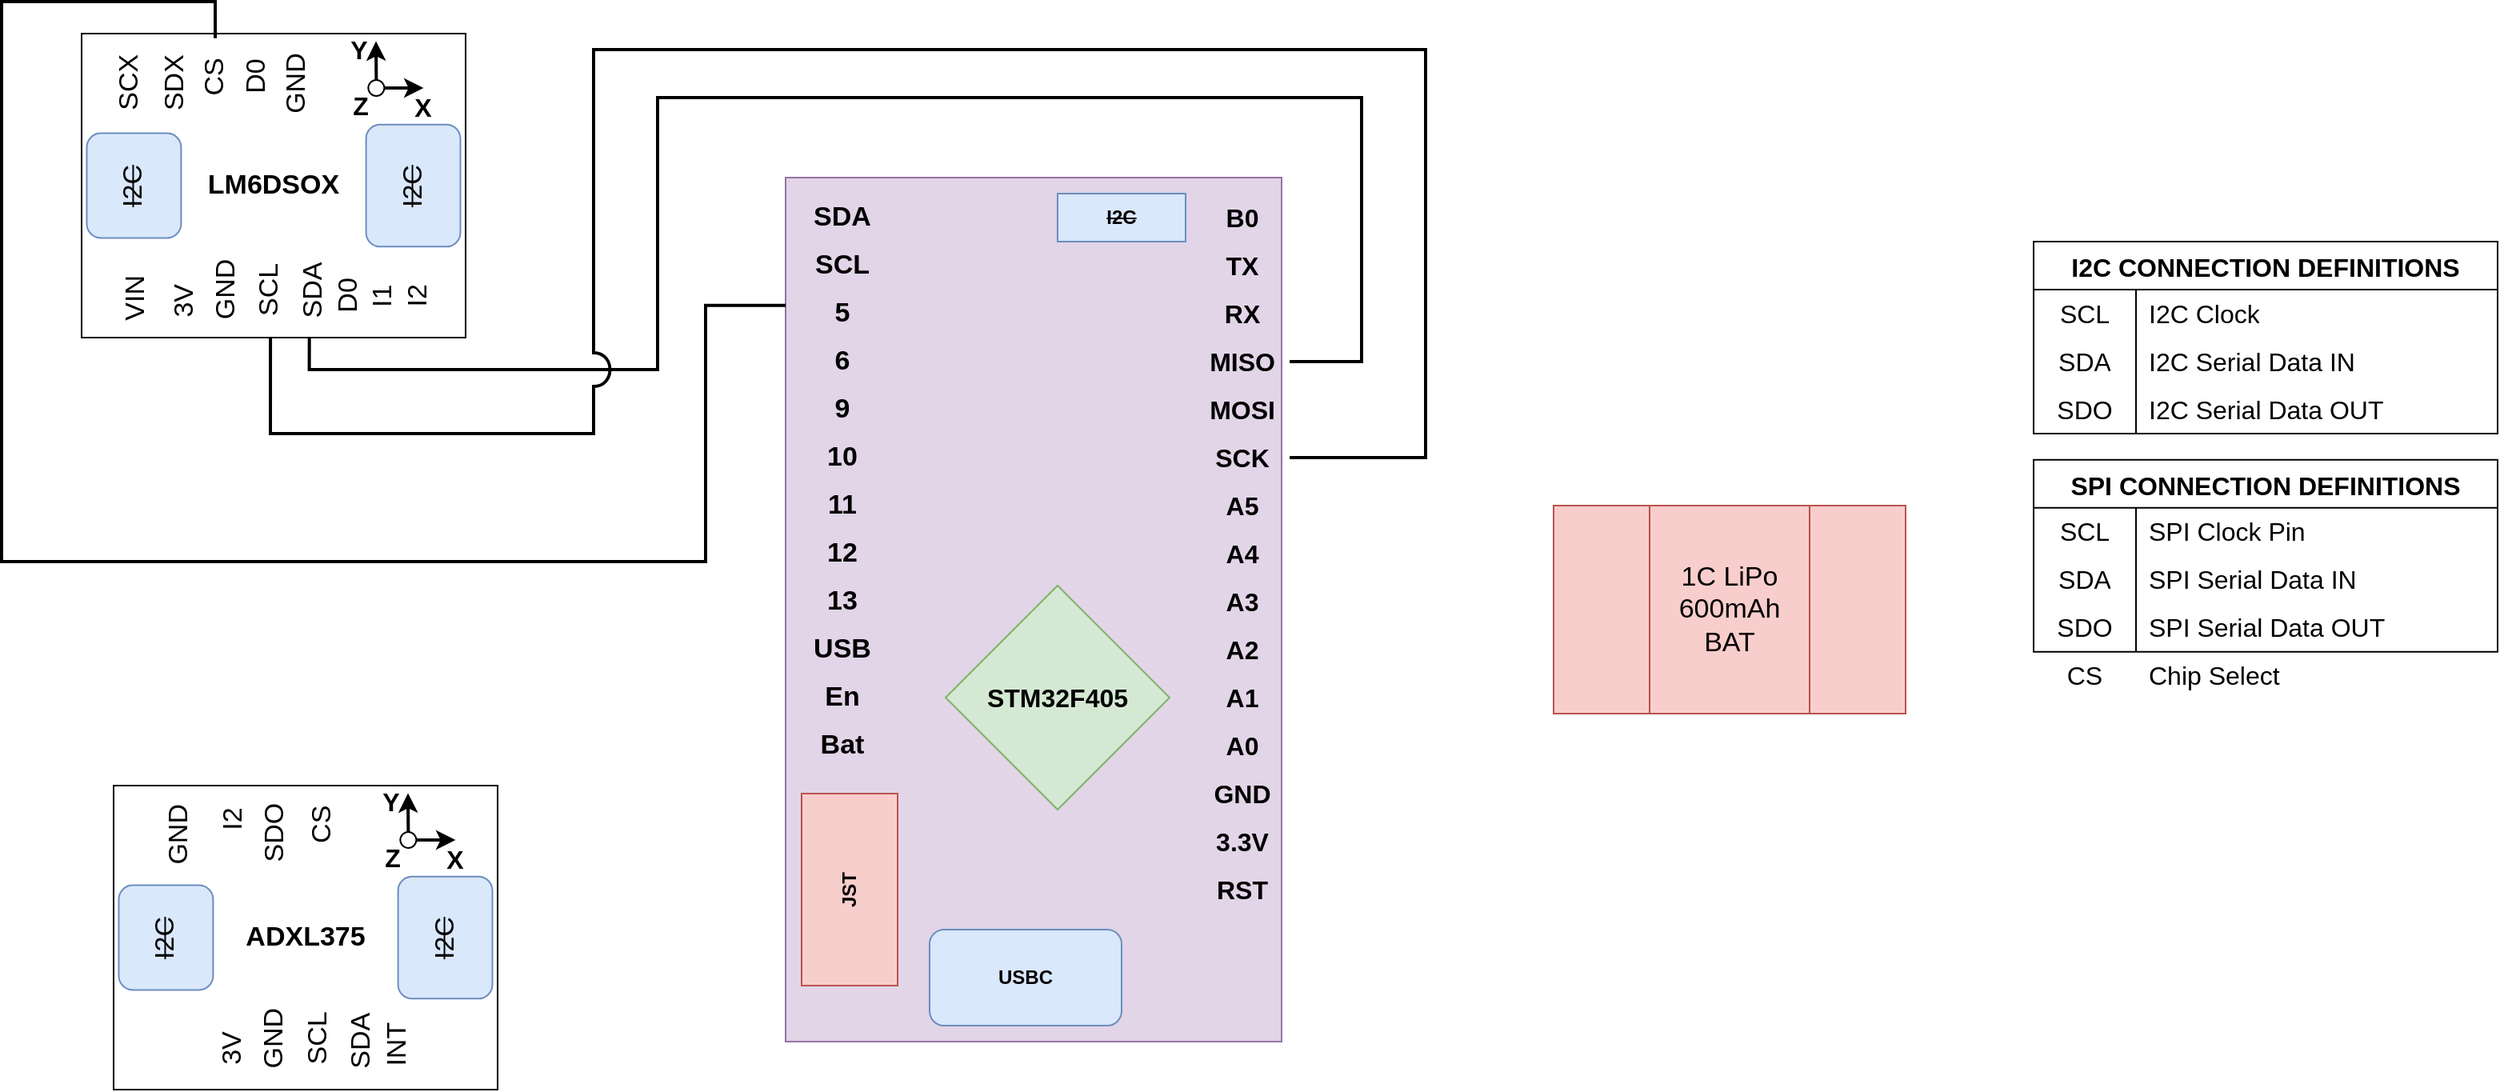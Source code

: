 <mxfile version="20.5.1" type="github">
  <diagram id="O2MLRlDGVUjoWKtVMS4U" name="Page-1">
    <mxGraphModel dx="1516" dy="738" grid="1" gridSize="10" guides="1" tooltips="1" connect="1" arrows="1" fold="1" page="1" pageScale="1" pageWidth="850" pageHeight="1100" math="0" shadow="0">
      <root>
        <mxCell id="0" />
        <mxCell id="1" parent="0" />
        <mxCell id="0R-H_kfF0VCHGT1HLo31-104" value="1C LiPo 600mAh&lt;br&gt;BAT" style="shape=process;whiteSpace=wrap;html=1;backgroundOutline=1;strokeColor=#b85450;fontSize=17;fillColor=#f8cecc;size=0.273;" parent="1" vertex="1">
          <mxGeometry x="950" y="365" width="220" height="130" as="geometry" />
        </mxCell>
        <mxCell id="0R-H_kfF0VCHGT1HLo31-144" value="" style="group;" parent="1" vertex="1" connectable="0">
          <mxGeometry x="50" y="540" width="240" height="190" as="geometry" />
        </mxCell>
        <mxCell id="0R-H_kfF0VCHGT1HLo31-145" value="&lt;b&gt;&lt;font style=&quot;font-size: 17px;&quot;&gt;ADXL375&lt;/font&gt;&lt;/b&gt;" style="rounded=0;whiteSpace=wrap;html=1;" parent="0R-H_kfF0VCHGT1HLo31-144" vertex="1">
          <mxGeometry width="240" height="190" as="geometry" />
        </mxCell>
        <mxCell id="0R-H_kfF0VCHGT1HLo31-146" value="&lt;strike&gt;I2C&lt;/strike&gt;" style="rounded=1;whiteSpace=wrap;html=1;strokeColor=#6c8ebf;fontSize=17;rotation=-90;fillColor=#dae8fc;" parent="0R-H_kfF0VCHGT1HLo31-144" vertex="1">
          <mxGeometry y="65.517" width="65.455" height="58.966" as="geometry" />
        </mxCell>
        <mxCell id="0R-H_kfF0VCHGT1HLo31-147" value="&lt;strike&gt;I2C&lt;/strike&gt;" style="rounded=1;whiteSpace=wrap;html=1;strokeColor=#6c8ebf;fontSize=17;rotation=-90;fillColor=#dae8fc;" parent="0R-H_kfF0VCHGT1HLo31-144" vertex="1">
          <mxGeometry x="169.091" y="65.517" width="76.364" height="58.966" as="geometry" />
        </mxCell>
        <mxCell id="0R-H_kfF0VCHGT1HLo31-149" value="3V" style="text;html=1;align=center;verticalAlign=middle;resizable=0;points=[];autosize=1;strokeColor=none;fillColor=none;fontSize=17;rotation=-90;" parent="0R-H_kfF0VCHGT1HLo31-144" vertex="1">
          <mxGeometry x="54.545" y="150.0" width="40" height="30" as="geometry" />
        </mxCell>
        <mxCell id="0R-H_kfF0VCHGT1HLo31-151" value="SCL" style="text;html=1;align=center;verticalAlign=middle;resizable=0;points=[];autosize=1;strokeColor=none;fillColor=none;fontSize=17;rotation=-90;" parent="0R-H_kfF0VCHGT1HLo31-144" vertex="1">
          <mxGeometry x="98.182" y="142.998" width="60" height="30" as="geometry" />
        </mxCell>
        <mxCell id="0R-H_kfF0VCHGT1HLo31-152" value="SDA" style="text;html=1;align=center;verticalAlign=middle;resizable=0;points=[];autosize=1;strokeColor=none;fillColor=none;fontSize=17;rotation=-90;" parent="0R-H_kfF0VCHGT1HLo31-144" vertex="1">
          <mxGeometry x="125.455" y="144.448" width="60" height="30" as="geometry" />
        </mxCell>
        <mxCell id="0R-H_kfF0VCHGT1HLo31-153" value="INT" style="text;html=1;align=center;verticalAlign=middle;resizable=0;points=[];autosize=1;strokeColor=none;fillColor=none;fontSize=17;rotation=-90;" parent="0R-H_kfF0VCHGT1HLo31-144" vertex="1">
          <mxGeometry x="152.727" y="147.379" width="50" height="30" as="geometry" />
        </mxCell>
        <mxCell id="0R-H_kfF0VCHGT1HLo31-155" value="I2" style="text;html=1;align=center;verticalAlign=middle;resizable=0;points=[];autosize=1;strokeColor=none;fillColor=none;fontSize=17;rotation=-90;" parent="0R-H_kfF0VCHGT1HLo31-144" vertex="1">
          <mxGeometry x="54.545" y="6.759" width="40" height="30" as="geometry" />
        </mxCell>
        <mxCell id="0R-H_kfF0VCHGT1HLo31-156" value="SDO" style="text;html=1;align=center;verticalAlign=middle;resizable=0;points=[];autosize=1;strokeColor=none;fillColor=none;fontSize=17;rotation=-90;" parent="0R-H_kfF0VCHGT1HLo31-144" vertex="1">
          <mxGeometry x="70.909" y="14.862" width="60" height="30" as="geometry" />
        </mxCell>
        <mxCell id="0R-H_kfF0VCHGT1HLo31-157" value="CS" style="text;html=1;align=center;verticalAlign=middle;resizable=0;points=[];autosize=1;strokeColor=none;fillColor=none;fontSize=17;rotation=-90;" parent="0R-H_kfF0VCHGT1HLo31-144" vertex="1">
          <mxGeometry x="105.636" y="10" width="50" height="30" as="geometry" />
        </mxCell>
        <mxCell id="0R-H_kfF0VCHGT1HLo31-159" value="" style="endArrow=classic;startArrow=none;html=1;rounded=0;strokeWidth=2;fontSize=17;endFill=1;startFill=0;exitX=0.5;exitY=0;exitDx=0;exitDy=0;" parent="0R-H_kfF0VCHGT1HLo31-144" edge="1">
          <mxGeometry width="50" height="50" relative="1" as="geometry">
            <mxPoint x="184.18" y="29.0" as="sourcePoint" />
            <mxPoint x="184" y="4.76" as="targetPoint" />
          </mxGeometry>
        </mxCell>
        <mxCell id="0R-H_kfF0VCHGT1HLo31-160" value="" style="endArrow=classic;startArrow=none;html=1;rounded=0;strokeWidth=2;fontSize=17;endFill=1;startFill=0;exitX=1;exitY=0.5;exitDx=0;exitDy=0;" parent="0R-H_kfF0VCHGT1HLo31-144" source="0R-H_kfF0VCHGT1HLo31-161" edge="1">
          <mxGeometry width="50" height="50" relative="1" as="geometry">
            <mxPoint x="190" y="33.76" as="sourcePoint" />
            <mxPoint x="213.73" y="34" as="targetPoint" />
          </mxGeometry>
        </mxCell>
        <mxCell id="0R-H_kfF0VCHGT1HLo31-161" value="" style="ellipse;whiteSpace=wrap;html=1;aspect=fixed;strokeColor=default;fontSize=17;" parent="0R-H_kfF0VCHGT1HLo31-144" vertex="1">
          <mxGeometry x="179.18" y="29" width="10" height="10" as="geometry" />
        </mxCell>
        <mxCell id="0R-H_kfF0VCHGT1HLo31-163" value="Z" style="text;html=1;align=center;verticalAlign=middle;resizable=0;points=[];autosize=1;strokeColor=none;fillColor=none;fontSize=16;fontStyle=1" parent="0R-H_kfF0VCHGT1HLo31-144" vertex="1">
          <mxGeometry x="159.18" y="30.0" width="30" height="30" as="geometry" />
        </mxCell>
        <mxCell id="0R-H_kfF0VCHGT1HLo31-164" value="&lt;b style=&quot;font-size: 16px;&quot;&gt;Y&lt;/b&gt;" style="text;html=1;align=center;verticalAlign=middle;resizable=0;points=[];autosize=1;strokeColor=none;fillColor=none;fontSize=16;" parent="0R-H_kfF0VCHGT1HLo31-144" vertex="1">
          <mxGeometry x="158.18" y="-5" width="30" height="30" as="geometry" />
        </mxCell>
        <mxCell id="0R-H_kfF0VCHGT1HLo31-165" value="&lt;b style=&quot;font-size: 16px;&quot;&gt;X&lt;/b&gt;" style="text;html=1;align=center;verticalAlign=middle;resizable=0;points=[];autosize=1;strokeColor=none;fillColor=none;fontSize=16;" parent="0R-H_kfF0VCHGT1HLo31-144" vertex="1">
          <mxGeometry x="198.18" y="31" width="30" height="30" as="geometry" />
        </mxCell>
        <mxCell id="0R-H_kfF0VCHGT1HLo31-262" value="GND" style="text;html=1;align=center;verticalAlign=middle;resizable=0;points=[];autosize=1;strokeColor=none;fillColor=none;fontSize=17;rotation=-90;" parent="0R-H_kfF0VCHGT1HLo31-144" vertex="1">
          <mxGeometry x="10.914" y="16.002" width="60" height="30" as="geometry" />
        </mxCell>
        <mxCell id="0R-H_kfF0VCHGT1HLo31-264" value="GND" style="text;html=1;align=center;verticalAlign=middle;resizable=0;points=[];autosize=1;strokeColor=none;fillColor=none;fontSize=17;rotation=-90;" parent="0R-H_kfF0VCHGT1HLo31-144" vertex="1">
          <mxGeometry x="70.909" y="143.448" width="60" height="30" as="geometry" />
        </mxCell>
        <mxCell id="0R-H_kfF0VCHGT1HLo31-192" value="I2C CONNECTION DEFINITIONS" style="shape=table;startSize=30;container=1;collapsible=0;childLayout=tableLayout;fixedRows=1;rowLines=0;fontStyle=1;strokeColor=default;fontSize=16;" parent="1" vertex="1">
          <mxGeometry x="1250" y="200" width="290" height="120" as="geometry" />
        </mxCell>
        <mxCell id="0R-H_kfF0VCHGT1HLo31-193" value="" style="shape=tableRow;horizontal=0;startSize=0;swimlaneHead=0;swimlaneBody=0;top=0;left=0;bottom=0;right=0;collapsible=0;dropTarget=0;fillColor=none;points=[[0,0.5],[1,0.5]];portConstraint=eastwest;strokeColor=default;fontSize=16;" parent="0R-H_kfF0VCHGT1HLo31-192" vertex="1">
          <mxGeometry y="30" width="290" height="30" as="geometry" />
        </mxCell>
        <mxCell id="0R-H_kfF0VCHGT1HLo31-194" value="SCL" style="shape=partialRectangle;html=1;whiteSpace=wrap;connectable=0;fillColor=none;top=0;left=0;bottom=0;right=0;overflow=hidden;pointerEvents=1;strokeColor=default;fontSize=16;" parent="0R-H_kfF0VCHGT1HLo31-193" vertex="1">
          <mxGeometry width="64" height="30" as="geometry">
            <mxRectangle width="64" height="30" as="alternateBounds" />
          </mxGeometry>
        </mxCell>
        <mxCell id="0R-H_kfF0VCHGT1HLo31-195" value="I2C Clock" style="shape=partialRectangle;html=1;whiteSpace=wrap;connectable=0;fillColor=none;top=0;left=0;bottom=0;right=0;align=left;spacingLeft=6;overflow=hidden;strokeColor=default;fontSize=16;" parent="0R-H_kfF0VCHGT1HLo31-193" vertex="1">
          <mxGeometry x="64" width="226" height="30" as="geometry">
            <mxRectangle width="226" height="30" as="alternateBounds" />
          </mxGeometry>
        </mxCell>
        <mxCell id="0R-H_kfF0VCHGT1HLo31-196" value="" style="shape=tableRow;horizontal=0;startSize=0;swimlaneHead=0;swimlaneBody=0;top=0;left=0;bottom=0;right=0;collapsible=0;dropTarget=0;fillColor=none;points=[[0,0.5],[1,0.5]];portConstraint=eastwest;strokeColor=default;fontSize=16;" parent="0R-H_kfF0VCHGT1HLo31-192" vertex="1">
          <mxGeometry y="60" width="290" height="30" as="geometry" />
        </mxCell>
        <mxCell id="0R-H_kfF0VCHGT1HLo31-197" value="SDA" style="shape=partialRectangle;html=1;whiteSpace=wrap;connectable=0;fillColor=none;top=0;left=0;bottom=0;right=0;overflow=hidden;strokeColor=default;fontSize=16;" parent="0R-H_kfF0VCHGT1HLo31-196" vertex="1">
          <mxGeometry width="64" height="30" as="geometry">
            <mxRectangle width="64" height="30" as="alternateBounds" />
          </mxGeometry>
        </mxCell>
        <mxCell id="0R-H_kfF0VCHGT1HLo31-198" value="I2C Serial Data IN" style="shape=partialRectangle;html=1;whiteSpace=wrap;connectable=0;fillColor=none;top=0;left=0;bottom=0;right=0;align=left;spacingLeft=6;overflow=hidden;strokeColor=default;fontSize=16;" parent="0R-H_kfF0VCHGT1HLo31-196" vertex="1">
          <mxGeometry x="64" width="226" height="30" as="geometry">
            <mxRectangle width="226" height="30" as="alternateBounds" />
          </mxGeometry>
        </mxCell>
        <mxCell id="0R-H_kfF0VCHGT1HLo31-199" value="" style="shape=tableRow;horizontal=0;startSize=0;swimlaneHead=0;swimlaneBody=0;top=0;left=0;bottom=0;right=0;collapsible=0;dropTarget=0;fillColor=none;points=[[0,0.5],[1,0.5]];portConstraint=eastwest;strokeColor=default;fontSize=16;" parent="0R-H_kfF0VCHGT1HLo31-192" vertex="1">
          <mxGeometry y="90" width="290" height="30" as="geometry" />
        </mxCell>
        <mxCell id="0R-H_kfF0VCHGT1HLo31-200" value="SDO" style="shape=partialRectangle;html=1;whiteSpace=wrap;connectable=0;fillColor=none;top=0;left=0;bottom=0;right=0;overflow=hidden;strokeColor=default;fontSize=16;" parent="0R-H_kfF0VCHGT1HLo31-199" vertex="1">
          <mxGeometry width="64" height="30" as="geometry">
            <mxRectangle width="64" height="30" as="alternateBounds" />
          </mxGeometry>
        </mxCell>
        <mxCell id="0R-H_kfF0VCHGT1HLo31-201" value="I2C Serial Data OUT" style="shape=partialRectangle;html=1;whiteSpace=wrap;connectable=0;fillColor=none;top=0;left=0;bottom=0;right=0;align=left;spacingLeft=6;overflow=hidden;strokeColor=default;fontSize=16;" parent="0R-H_kfF0VCHGT1HLo31-199" vertex="1">
          <mxGeometry x="64" width="226" height="30" as="geometry">
            <mxRectangle width="226" height="30" as="alternateBounds" />
          </mxGeometry>
        </mxCell>
        <mxCell id="0R-H_kfF0VCHGT1HLo31-210" value="SPI CONNECTION DEFINITIONS" style="shape=table;startSize=30;container=1;collapsible=0;childLayout=tableLayout;fixedRows=1;rowLines=0;fontStyle=1;strokeColor=default;fontSize=16;" parent="1" vertex="1">
          <mxGeometry x="1250" y="336.38" width="290" height="120" as="geometry" />
        </mxCell>
        <mxCell id="0R-H_kfF0VCHGT1HLo31-211" value="" style="shape=tableRow;horizontal=0;startSize=0;swimlaneHead=0;swimlaneBody=0;top=0;left=0;bottom=0;right=0;collapsible=0;dropTarget=0;fillColor=none;points=[[0,0.5],[1,0.5]];portConstraint=eastwest;strokeColor=default;fontSize=16;" parent="0R-H_kfF0VCHGT1HLo31-210" vertex="1">
          <mxGeometry y="30" width="290" height="30" as="geometry" />
        </mxCell>
        <mxCell id="0R-H_kfF0VCHGT1HLo31-212" value="SCL" style="shape=partialRectangle;html=1;whiteSpace=wrap;connectable=0;fillColor=none;top=0;left=0;bottom=0;right=0;overflow=hidden;pointerEvents=1;strokeColor=default;fontSize=16;" parent="0R-H_kfF0VCHGT1HLo31-211" vertex="1">
          <mxGeometry width="64" height="30" as="geometry">
            <mxRectangle width="64" height="30" as="alternateBounds" />
          </mxGeometry>
        </mxCell>
        <mxCell id="0R-H_kfF0VCHGT1HLo31-213" value="SPI Clock Pin&amp;nbsp;" style="shape=partialRectangle;html=1;whiteSpace=wrap;connectable=0;fillColor=none;top=0;left=0;bottom=0;right=0;align=left;spacingLeft=6;overflow=hidden;strokeColor=default;fontSize=16;" parent="0R-H_kfF0VCHGT1HLo31-211" vertex="1">
          <mxGeometry x="64" width="226" height="30" as="geometry">
            <mxRectangle width="226" height="30" as="alternateBounds" />
          </mxGeometry>
        </mxCell>
        <mxCell id="0R-H_kfF0VCHGT1HLo31-214" value="" style="shape=tableRow;horizontal=0;startSize=0;swimlaneHead=0;swimlaneBody=0;top=0;left=0;bottom=0;right=0;collapsible=0;dropTarget=0;fillColor=none;points=[[0,0.5],[1,0.5]];portConstraint=eastwest;strokeColor=default;fontSize=16;" parent="0R-H_kfF0VCHGT1HLo31-210" vertex="1">
          <mxGeometry y="60" width="290" height="30" as="geometry" />
        </mxCell>
        <mxCell id="0R-H_kfF0VCHGT1HLo31-215" value="SDA" style="shape=partialRectangle;html=1;whiteSpace=wrap;connectable=0;fillColor=none;top=0;left=0;bottom=0;right=0;overflow=hidden;strokeColor=default;fontSize=16;" parent="0R-H_kfF0VCHGT1HLo31-214" vertex="1">
          <mxGeometry width="64" height="30" as="geometry">
            <mxRectangle width="64" height="30" as="alternateBounds" />
          </mxGeometry>
        </mxCell>
        <mxCell id="0R-H_kfF0VCHGT1HLo31-216" value="SPI Serial Data IN" style="shape=partialRectangle;html=1;whiteSpace=wrap;connectable=0;fillColor=none;top=0;left=0;bottom=0;right=0;align=left;spacingLeft=6;overflow=hidden;strokeColor=default;fontSize=16;" parent="0R-H_kfF0VCHGT1HLo31-214" vertex="1">
          <mxGeometry x="64" width="226" height="30" as="geometry">
            <mxRectangle width="226" height="30" as="alternateBounds" />
          </mxGeometry>
        </mxCell>
        <mxCell id="0R-H_kfF0VCHGT1HLo31-217" value="" style="shape=tableRow;horizontal=0;startSize=0;swimlaneHead=0;swimlaneBody=0;top=0;left=0;bottom=0;right=0;collapsible=0;dropTarget=0;fillColor=none;points=[[0,0.5],[1,0.5]];portConstraint=eastwest;strokeColor=default;fontSize=16;" parent="0R-H_kfF0VCHGT1HLo31-210" vertex="1">
          <mxGeometry y="90" width="290" height="30" as="geometry" />
        </mxCell>
        <mxCell id="0R-H_kfF0VCHGT1HLo31-218" value="SDO" style="shape=partialRectangle;html=1;whiteSpace=wrap;connectable=0;fillColor=none;top=0;left=0;bottom=0;right=0;overflow=hidden;strokeColor=default;fontSize=16;" parent="0R-H_kfF0VCHGT1HLo31-217" vertex="1">
          <mxGeometry width="64" height="30" as="geometry">
            <mxRectangle width="64" height="30" as="alternateBounds" />
          </mxGeometry>
        </mxCell>
        <mxCell id="0R-H_kfF0VCHGT1HLo31-219" value="SPI Serial Data OUT" style="shape=partialRectangle;html=1;whiteSpace=wrap;connectable=0;fillColor=none;top=0;left=0;bottom=0;right=0;align=left;spacingLeft=6;overflow=hidden;strokeColor=default;fontSize=16;" parent="0R-H_kfF0VCHGT1HLo31-217" vertex="1">
          <mxGeometry x="64" width="226" height="30" as="geometry">
            <mxRectangle width="226" height="30" as="alternateBounds" />
          </mxGeometry>
        </mxCell>
        <mxCell id="0R-H_kfF0VCHGT1HLo31-221" value="CS" style="shape=partialRectangle;html=1;whiteSpace=wrap;connectable=0;fillColor=none;top=0;left=0;bottom=0;right=0;overflow=hidden;strokeColor=default;fontSize=16;" parent="1" vertex="1">
          <mxGeometry x="1250" y="456.38" width="64" height="30" as="geometry">
            <mxRectangle width="64" height="30" as="alternateBounds" />
          </mxGeometry>
        </mxCell>
        <mxCell id="0R-H_kfF0VCHGT1HLo31-222" value="Chip Select" style="shape=partialRectangle;html=1;whiteSpace=wrap;connectable=0;fillColor=none;top=0;left=0;bottom=0;right=0;align=left;spacingLeft=6;overflow=hidden;strokeColor=default;fontSize=16;" parent="1" vertex="1">
          <mxGeometry x="1314" y="456.38" width="226" height="30" as="geometry">
            <mxRectangle width="226" height="30" as="alternateBounds" />
          </mxGeometry>
        </mxCell>
        <mxCell id="0R-H_kfF0VCHGT1HLo31-226" value="" style="group;" parent="1" vertex="1" connectable="0">
          <mxGeometry x="30" y="70" width="245.907" height="190" as="geometry" />
        </mxCell>
        <mxCell id="0R-H_kfF0VCHGT1HLo31-227" value="&lt;span style=&quot;font-size: 17px;&quot;&gt;&lt;b&gt;LM6DSOX&lt;/b&gt;&lt;/span&gt;" style="rounded=0;whiteSpace=wrap;html=1;" parent="0R-H_kfF0VCHGT1HLo31-226" vertex="1">
          <mxGeometry width="240" height="190" as="geometry" />
        </mxCell>
        <mxCell id="0R-H_kfF0VCHGT1HLo31-228" value="&lt;strike&gt;I2C&lt;/strike&gt;" style="rounded=1;whiteSpace=wrap;html=1;strokeColor=#6c8ebf;fontSize=17;rotation=-90;fillColor=#dae8fc;" parent="0R-H_kfF0VCHGT1HLo31-226" vertex="1">
          <mxGeometry y="65.517" width="65.455" height="58.966" as="geometry" />
        </mxCell>
        <mxCell id="0R-H_kfF0VCHGT1HLo31-229" value="&lt;strike&gt;I2C&lt;/strike&gt;" style="rounded=1;whiteSpace=wrap;html=1;strokeColor=#6c8ebf;fontSize=17;rotation=-90;fillColor=#dae8fc;" parent="0R-H_kfF0VCHGT1HLo31-226" vertex="1">
          <mxGeometry x="169.091" y="65.517" width="76.364" height="58.966" as="geometry" />
        </mxCell>
        <mxCell id="0R-H_kfF0VCHGT1HLo31-230" value="3V" style="text;html=1;align=center;verticalAlign=middle;resizable=0;points=[];autosize=1;strokeColor=none;fillColor=none;fontSize=17;rotation=-90;" parent="0R-H_kfF0VCHGT1HLo31-226" vertex="1">
          <mxGeometry x="44.405" y="152.0" width="40" height="30" as="geometry" />
        </mxCell>
        <mxCell id="0R-H_kfF0VCHGT1HLo31-231" value="GND" style="text;html=1;align=center;verticalAlign=middle;resizable=0;points=[];autosize=1;strokeColor=none;fillColor=none;fontSize=17;rotation=-90;" parent="0R-H_kfF0VCHGT1HLo31-226" vertex="1">
          <mxGeometry x="60.769" y="145.448" width="60" height="30" as="geometry" />
        </mxCell>
        <mxCell id="0R-H_kfF0VCHGT1HLo31-232" value="SCL" style="text;html=1;align=center;verticalAlign=middle;resizable=0;points=[];autosize=1;strokeColor=none;fillColor=none;fontSize=17;rotation=-90;" parent="0R-H_kfF0VCHGT1HLo31-226" vertex="1">
          <mxGeometry x="88.042" y="145.448" width="60" height="30" as="geometry" />
        </mxCell>
        <mxCell id="0R-H_kfF0VCHGT1HLo31-233" value="SDA" style="text;html=1;align=center;verticalAlign=middle;resizable=0;points=[];autosize=1;strokeColor=none;fillColor=none;fontSize=17;rotation=-90;" parent="0R-H_kfF0VCHGT1HLo31-226" vertex="1">
          <mxGeometry x="115.315" y="145.448" width="60" height="30" as="geometry" />
        </mxCell>
        <mxCell id="0R-H_kfF0VCHGT1HLo31-234" value="D0" style="text;html=1;align=center;verticalAlign=middle;resizable=0;points=[];autosize=1;strokeColor=none;fillColor=none;fontSize=17;rotation=-90;" parent="0R-H_kfF0VCHGT1HLo31-226" vertex="1">
          <mxGeometry x="142.587" y="149.379" width="50" height="30" as="geometry" />
        </mxCell>
        <mxCell id="0R-H_kfF0VCHGT1HLo31-235" value="SCX" style="text;html=1;align=center;verticalAlign=middle;resizable=0;points=[];autosize=1;strokeColor=none;fillColor=none;fontSize=17;rotation=-90;" parent="0R-H_kfF0VCHGT1HLo31-226" vertex="1">
          <mxGeometry x="0.004" y="15.862" width="60" height="30" as="geometry" />
        </mxCell>
        <mxCell id="0R-H_kfF0VCHGT1HLo31-236" value="SDX" style="text;html=1;align=center;verticalAlign=middle;resizable=0;points=[];autosize=1;strokeColor=none;fillColor=none;fontSize=17;rotation=-90;" parent="0R-H_kfF0VCHGT1HLo31-226" vertex="1">
          <mxGeometry x="28.185" y="15.859" width="60" height="30" as="geometry" />
        </mxCell>
        <mxCell id="0R-H_kfF0VCHGT1HLo31-237" value="CS" style="text;html=1;align=center;verticalAlign=middle;resizable=0;points=[];autosize=1;strokeColor=none;fillColor=none;fontSize=17;rotation=-90;" parent="0R-H_kfF0VCHGT1HLo31-226" vertex="1">
          <mxGeometry x="58.549" y="12.862" width="50" height="30" as="geometry" />
        </mxCell>
        <mxCell id="0R-H_kfF0VCHGT1HLo31-238" value="D0" style="text;html=1;align=center;verticalAlign=middle;resizable=0;points=[];autosize=1;strokeColor=none;fillColor=none;fontSize=17;rotation=-90;" parent="0R-H_kfF0VCHGT1HLo31-226" vertex="1">
          <mxGeometry x="84.186" y="11.86" width="50" height="30" as="geometry" />
        </mxCell>
        <mxCell id="0R-H_kfF0VCHGT1HLo31-239" value="" style="endArrow=classic;startArrow=none;html=1;rounded=0;strokeWidth=2;fontSize=17;endFill=1;startFill=0;exitX=0.5;exitY=0;exitDx=0;exitDy=0;" parent="0R-H_kfF0VCHGT1HLo31-226" edge="1">
          <mxGeometry width="50" height="50" relative="1" as="geometry">
            <mxPoint x="184.18" y="29.0" as="sourcePoint" />
            <mxPoint x="184" y="4.76" as="targetPoint" />
          </mxGeometry>
        </mxCell>
        <mxCell id="0R-H_kfF0VCHGT1HLo31-240" value="" style="endArrow=classic;startArrow=none;html=1;rounded=0;strokeWidth=2;fontSize=17;endFill=1;startFill=0;exitX=1;exitY=0.5;exitDx=0;exitDy=0;" parent="0R-H_kfF0VCHGT1HLo31-226" source="0R-H_kfF0VCHGT1HLo31-241" edge="1">
          <mxGeometry width="50" height="50" relative="1" as="geometry">
            <mxPoint x="190" y="33.76" as="sourcePoint" />
            <mxPoint x="213.73" y="34" as="targetPoint" />
          </mxGeometry>
        </mxCell>
        <mxCell id="0R-H_kfF0VCHGT1HLo31-241" value="" style="ellipse;whiteSpace=wrap;html=1;aspect=fixed;strokeColor=default;fontSize=17;" parent="0R-H_kfF0VCHGT1HLo31-226" vertex="1">
          <mxGeometry x="179.18" y="29" width="10" height="10" as="geometry" />
        </mxCell>
        <mxCell id="0R-H_kfF0VCHGT1HLo31-242" value="Z" style="text;html=1;align=center;verticalAlign=middle;resizable=0;points=[];autosize=1;strokeColor=none;fillColor=none;fontSize=16;fontStyle=1" parent="0R-H_kfF0VCHGT1HLo31-226" vertex="1">
          <mxGeometry x="159.18" y="30.0" width="30" height="30" as="geometry" />
        </mxCell>
        <mxCell id="0R-H_kfF0VCHGT1HLo31-243" value="&lt;b style=&quot;font-size: 16px;&quot;&gt;Y&lt;/b&gt;" style="text;html=1;align=center;verticalAlign=middle;resizable=0;points=[];autosize=1;strokeColor=none;fillColor=none;fontSize=16;" parent="0R-H_kfF0VCHGT1HLo31-226" vertex="1">
          <mxGeometry x="158.18" y="-5" width="30" height="30" as="geometry" />
        </mxCell>
        <mxCell id="0R-H_kfF0VCHGT1HLo31-244" value="&lt;b style=&quot;font-size: 16px;&quot;&gt;X&lt;/b&gt;" style="text;html=1;align=center;verticalAlign=middle;resizable=0;points=[];autosize=1;strokeColor=none;fillColor=none;fontSize=16;" parent="0R-H_kfF0VCHGT1HLo31-226" vertex="1">
          <mxGeometry x="198.18" y="31" width="30" height="30" as="geometry" />
        </mxCell>
        <mxCell id="0R-H_kfF0VCHGT1HLo31-246" value="GND" style="text;html=1;align=center;verticalAlign=middle;resizable=0;points=[];autosize=1;strokeColor=none;fillColor=none;fontSize=17;rotation=-90;" parent="0R-H_kfF0VCHGT1HLo31-226" vertex="1">
          <mxGeometry x="104.546" y="17" width="60" height="30" as="geometry" />
        </mxCell>
        <mxCell id="0R-H_kfF0VCHGT1HLo31-247" value="I1" style="text;html=1;align=center;verticalAlign=middle;resizable=0;points=[];autosize=1;strokeColor=none;fillColor=none;fontSize=17;rotation=-90;" parent="0R-H_kfF0VCHGT1HLo31-226" vertex="1">
          <mxGeometry x="169.045" y="149.378" width="40" height="30" as="geometry" />
        </mxCell>
        <mxCell id="0R-H_kfF0VCHGT1HLo31-248" value="I2" style="text;html=1;align=center;verticalAlign=middle;resizable=0;points=[];autosize=1;strokeColor=none;fillColor=none;fontSize=17;rotation=-90;" parent="0R-H_kfF0VCHGT1HLo31-226" vertex="1">
          <mxGeometry x="190.767" y="149.379" width="40" height="30" as="geometry" />
        </mxCell>
        <mxCell id="0R-H_kfF0VCHGT1HLo31-245" value="VIN" style="text;html=1;align=center;verticalAlign=middle;resizable=0;points=[];autosize=1;strokeColor=none;fillColor=none;fontSize=17;rotation=-90;spacing=0;" parent="0R-H_kfF0VCHGT1HLo31-226" vertex="1">
          <mxGeometry x="9.228" y="150.448" width="50" height="30" as="geometry" />
        </mxCell>
        <mxCell id="J4FtGfQfyY-0UoAzzFxa-2" value="" style="group" vertex="1" connectable="0" parent="1">
          <mxGeometry x="470" y="160" width="315" height="540" as="geometry" />
        </mxCell>
        <mxCell id="0R-H_kfF0VCHGT1HLo31-1" value="" style="rounded=0;whiteSpace=wrap;html=1;rotation=-90;fillColor=#e1d5e7;strokeColor=#9673a6;" parent="J4FtGfQfyY-0UoAzzFxa-2" vertex="1">
          <mxGeometry x="-115" y="115" width="540" height="310" as="geometry" />
        </mxCell>
        <mxCell id="0R-H_kfF0VCHGT1HLo31-4" value="SCL" style="text;html=1;align=center;verticalAlign=middle;resizable=0;points=[];autosize=1;strokeColor=none;fillColor=none;fontStyle=1;fontSize=17;" parent="J4FtGfQfyY-0UoAzzFxa-2" vertex="1">
          <mxGeometry x="5" y="40" width="60" height="30" as="geometry" />
        </mxCell>
        <mxCell id="0R-H_kfF0VCHGT1HLo31-5" value="5" style="text;html=1;align=center;verticalAlign=middle;resizable=0;points=[];autosize=1;strokeColor=none;fillColor=none;fontStyle=1;fontSize=17;" parent="J4FtGfQfyY-0UoAzzFxa-2" vertex="1">
          <mxGeometry x="20" y="70" width="30" height="30" as="geometry" />
        </mxCell>
        <mxCell id="0R-H_kfF0VCHGT1HLo31-6" value="6" style="text;html=1;align=center;verticalAlign=middle;resizable=0;points=[];autosize=1;strokeColor=none;fillColor=none;fontStyle=1;fontSize=17;" parent="J4FtGfQfyY-0UoAzzFxa-2" vertex="1">
          <mxGeometry x="20" y="100" width="30" height="30" as="geometry" />
        </mxCell>
        <mxCell id="0R-H_kfF0VCHGT1HLo31-7" value="9" style="text;html=1;align=center;verticalAlign=middle;resizable=0;points=[];autosize=1;strokeColor=none;fillColor=none;fontStyle=1;fontSize=17;" parent="J4FtGfQfyY-0UoAzzFxa-2" vertex="1">
          <mxGeometry x="20" y="130" width="30" height="30" as="geometry" />
        </mxCell>
        <mxCell id="0R-H_kfF0VCHGT1HLo31-8" value="10" style="text;html=1;align=center;verticalAlign=middle;resizable=0;points=[];autosize=1;strokeColor=none;fillColor=none;fontStyle=1;fontSize=17;" parent="J4FtGfQfyY-0UoAzzFxa-2" vertex="1">
          <mxGeometry x="15" y="160" width="40" height="30" as="geometry" />
        </mxCell>
        <mxCell id="0R-H_kfF0VCHGT1HLo31-9" value="11" style="text;html=1;align=center;verticalAlign=middle;resizable=0;points=[];autosize=1;strokeColor=none;fillColor=none;fontStyle=1;fontSize=17;" parent="J4FtGfQfyY-0UoAzzFxa-2" vertex="1">
          <mxGeometry x="15" y="190" width="40" height="30" as="geometry" />
        </mxCell>
        <mxCell id="0R-H_kfF0VCHGT1HLo31-10" value="12" style="text;html=1;align=center;verticalAlign=middle;resizable=0;points=[];autosize=1;strokeColor=none;fillColor=none;fontStyle=1;fontSize=17;" parent="J4FtGfQfyY-0UoAzzFxa-2" vertex="1">
          <mxGeometry x="15" y="220" width="40" height="30" as="geometry" />
        </mxCell>
        <mxCell id="0R-H_kfF0VCHGT1HLo31-11" value="13" style="text;html=1;align=center;verticalAlign=middle;resizable=0;points=[];autosize=1;strokeColor=none;fillColor=none;fontStyle=1;fontSize=17;" parent="J4FtGfQfyY-0UoAzzFxa-2" vertex="1">
          <mxGeometry x="15" y="250" width="40" height="30" as="geometry" />
        </mxCell>
        <mxCell id="0R-H_kfF0VCHGT1HLo31-12" value="USB" style="text;html=1;align=center;verticalAlign=middle;resizable=0;points=[];autosize=1;strokeColor=none;fillColor=none;fontStyle=1;fontSize=17;" parent="J4FtGfQfyY-0UoAzzFxa-2" vertex="1">
          <mxGeometry x="5" y="280" width="60" height="30" as="geometry" />
        </mxCell>
        <mxCell id="0R-H_kfF0VCHGT1HLo31-13" value="En" style="text;html=1;align=center;verticalAlign=middle;resizable=0;points=[];autosize=1;strokeColor=none;fillColor=none;fontStyle=1;fontSize=17;" parent="J4FtGfQfyY-0UoAzzFxa-2" vertex="1">
          <mxGeometry x="10" y="310" width="50" height="30" as="geometry" />
        </mxCell>
        <mxCell id="0R-H_kfF0VCHGT1HLo31-14" value="Bat" style="text;html=1;align=center;verticalAlign=middle;resizable=0;points=[];autosize=1;strokeColor=none;fillColor=none;fontStyle=1;fontSize=17;" parent="J4FtGfQfyY-0UoAzzFxa-2" vertex="1">
          <mxGeometry x="10" y="340" width="50" height="30" as="geometry" />
        </mxCell>
        <mxCell id="0R-H_kfF0VCHGT1HLo31-17" value="SDA" style="text;html=1;align=center;verticalAlign=middle;resizable=0;points=[];autosize=1;strokeColor=none;fillColor=none;fontStyle=1;fontSize=17;" parent="J4FtGfQfyY-0UoAzzFxa-2" vertex="1">
          <mxGeometry x="5" y="10" width="60" height="30" as="geometry" />
        </mxCell>
        <mxCell id="0R-H_kfF0VCHGT1HLo31-37" value="TX" style="text;html=1;align=center;verticalAlign=middle;resizable=0;points=[];autosize=1;strokeColor=none;fillColor=none;fontStyle=1;fontSize=16;" parent="J4FtGfQfyY-0UoAzzFxa-2" vertex="1">
          <mxGeometry x="265" y="40" width="40" height="30" as="geometry" />
        </mxCell>
        <mxCell id="0R-H_kfF0VCHGT1HLo31-38" value="RX" style="text;html=1;align=center;verticalAlign=middle;resizable=0;points=[];autosize=1;strokeColor=none;fillColor=none;fontStyle=1;fontSize=16;" parent="J4FtGfQfyY-0UoAzzFxa-2" vertex="1">
          <mxGeometry x="260" y="70" width="50" height="30" as="geometry" />
        </mxCell>
        <mxCell id="0R-H_kfF0VCHGT1HLo31-39" value="MISO" style="text;html=1;align=center;verticalAlign=middle;resizable=0;points=[];autosize=1;strokeColor=none;fillColor=none;fontStyle=1;fontSize=16;" parent="J4FtGfQfyY-0UoAzzFxa-2" vertex="1">
          <mxGeometry x="255" y="100" width="60" height="30" as="geometry" />
        </mxCell>
        <mxCell id="0R-H_kfF0VCHGT1HLo31-40" value="SCK" style="text;html=1;align=center;verticalAlign=middle;resizable=0;points=[];autosize=1;strokeColor=none;fillColor=none;fontStyle=1;fontSize=16;" parent="J4FtGfQfyY-0UoAzzFxa-2" vertex="1">
          <mxGeometry x="255" y="160" width="60" height="30" as="geometry" />
        </mxCell>
        <mxCell id="0R-H_kfF0VCHGT1HLo31-41" value="B0" style="text;html=1;align=center;verticalAlign=middle;resizable=0;points=[];autosize=1;strokeColor=none;fillColor=none;fontStyle=1;fontSize=16;" parent="J4FtGfQfyY-0UoAzzFxa-2" vertex="1">
          <mxGeometry x="265" y="10" width="40" height="30" as="geometry" />
        </mxCell>
        <mxCell id="0R-H_kfF0VCHGT1HLo31-42" value="RST" style="text;html=1;align=center;verticalAlign=middle;resizable=0;points=[];autosize=1;strokeColor=none;fillColor=none;fontStyle=1;fontSize=16;" parent="J4FtGfQfyY-0UoAzzFxa-2" vertex="1">
          <mxGeometry x="255" y="430" width="60" height="30" as="geometry" />
        </mxCell>
        <mxCell id="0R-H_kfF0VCHGT1HLo31-43" value="3.3V" style="text;html=1;align=center;verticalAlign=middle;resizable=0;points=[];autosize=1;strokeColor=none;fillColor=none;fontStyle=1;fontSize=16;" parent="J4FtGfQfyY-0UoAzzFxa-2" vertex="1">
          <mxGeometry x="255" y="400" width="60" height="30" as="geometry" />
        </mxCell>
        <mxCell id="0R-H_kfF0VCHGT1HLo31-44" value="GND" style="text;html=1;align=center;verticalAlign=middle;resizable=0;points=[];autosize=1;strokeColor=none;fillColor=none;fontStyle=1;fontSize=16;" parent="J4FtGfQfyY-0UoAzzFxa-2" vertex="1">
          <mxGeometry x="255" y="370" width="60" height="30" as="geometry" />
        </mxCell>
        <mxCell id="0R-H_kfF0VCHGT1HLo31-45" value="A0" style="text;html=1;align=center;verticalAlign=middle;resizable=0;points=[];autosize=1;strokeColor=none;fillColor=none;fontStyle=1;fontSize=16;" parent="J4FtGfQfyY-0UoAzzFxa-2" vertex="1">
          <mxGeometry x="265" y="340" width="40" height="30" as="geometry" />
        </mxCell>
        <mxCell id="0R-H_kfF0VCHGT1HLo31-46" value="A1" style="text;html=1;align=center;verticalAlign=middle;resizable=0;points=[];autosize=1;strokeColor=none;fillColor=none;fontStyle=1;fontSize=16;" parent="J4FtGfQfyY-0UoAzzFxa-2" vertex="1">
          <mxGeometry x="265" y="310" width="40" height="30" as="geometry" />
        </mxCell>
        <mxCell id="0R-H_kfF0VCHGT1HLo31-47" value="A2" style="text;html=1;align=center;verticalAlign=middle;resizable=0;points=[];autosize=1;strokeColor=none;fillColor=none;fontStyle=1;fontSize=16;" parent="J4FtGfQfyY-0UoAzzFxa-2" vertex="1">
          <mxGeometry x="265" y="280" width="40" height="30" as="geometry" />
        </mxCell>
        <mxCell id="0R-H_kfF0VCHGT1HLo31-48" value="A3" style="text;html=1;align=center;verticalAlign=middle;resizable=0;points=[];autosize=1;strokeColor=none;fillColor=none;fontStyle=1;fontSize=16;" parent="J4FtGfQfyY-0UoAzzFxa-2" vertex="1">
          <mxGeometry x="265" y="250" width="40" height="30" as="geometry" />
        </mxCell>
        <mxCell id="0R-H_kfF0VCHGT1HLo31-49" value="A4" style="text;html=1;align=center;verticalAlign=middle;resizable=0;points=[];autosize=1;strokeColor=none;fillColor=none;fontStyle=1;fontSize=16;" parent="J4FtGfQfyY-0UoAzzFxa-2" vertex="1">
          <mxGeometry x="265" y="220" width="40" height="30" as="geometry" />
        </mxCell>
        <mxCell id="0R-H_kfF0VCHGT1HLo31-50" value="A5" style="text;html=1;align=center;verticalAlign=middle;resizable=0;points=[];autosize=1;strokeColor=none;fillColor=none;fontStyle=1;fontSize=16;" parent="J4FtGfQfyY-0UoAzzFxa-2" vertex="1">
          <mxGeometry x="265" y="190" width="40" height="30" as="geometry" />
        </mxCell>
        <mxCell id="0R-H_kfF0VCHGT1HLo31-51" value="MOSI" style="text;html=1;align=center;verticalAlign=middle;resizable=0;points=[];autosize=1;strokeColor=none;fillColor=none;fontStyle=1;fontSize=16;" parent="J4FtGfQfyY-0UoAzzFxa-2" vertex="1">
          <mxGeometry x="255" y="130" width="60" height="30" as="geometry" />
        </mxCell>
        <mxCell id="0R-H_kfF0VCHGT1HLo31-52" value="JST" style="rounded=0;whiteSpace=wrap;html=1;rotation=-90;fillColor=#f8cecc;strokeColor=#b85450;fontStyle=1" parent="J4FtGfQfyY-0UoAzzFxa-2" vertex="1">
          <mxGeometry x="-20" y="415" width="120" height="60" as="geometry" />
        </mxCell>
        <mxCell id="0R-H_kfF0VCHGT1HLo31-53" value="&lt;strike&gt;I2C&lt;/strike&gt;" style="rounded=0;whiteSpace=wrap;html=1;fillColor=#dae8fc;strokeColor=#6c8ebf;fontStyle=1" parent="J4FtGfQfyY-0UoAzzFxa-2" vertex="1">
          <mxGeometry x="170" y="10" width="80" height="30" as="geometry" />
        </mxCell>
        <mxCell id="0R-H_kfF0VCHGT1HLo31-54" value="STM32F405" style="rhombus;whiteSpace=wrap;html=1;fillColor=#d5e8d4;strokeColor=#82b366;fontStyle=1;fontSize=16;" parent="J4FtGfQfyY-0UoAzzFxa-2" vertex="1">
          <mxGeometry x="100" y="255" width="140" height="140" as="geometry" />
        </mxCell>
        <mxCell id="0R-H_kfF0VCHGT1HLo31-55" value="USBC" style="rounded=1;whiteSpace=wrap;html=1;fillColor=#dae8fc;strokeColor=#6c8ebf;fontStyle=1" parent="J4FtGfQfyY-0UoAzzFxa-2" vertex="1">
          <mxGeometry x="90" y="470" width="120" height="60" as="geometry" />
        </mxCell>
        <mxCell id="J4FtGfQfyY-0UoAzzFxa-22" style="edgeStyle=orthogonalEdgeStyle;rounded=0;jumpStyle=arc;jumpSize=19;orthogonalLoop=1;jettySize=auto;html=1;entryX=0.001;entryY=0.401;entryDx=0;entryDy=0;strokeWidth=2;fontSize=16;endArrow=none;endFill=0;entryPerimeter=0;" edge="1" parent="1" source="0R-H_kfF0VCHGT1HLo31-39" target="0R-H_kfF0VCHGT1HLo31-233">
          <mxGeometry relative="1" as="geometry">
            <Array as="points">
              <mxPoint x="830" y="275" />
              <mxPoint x="830" y="110" />
              <mxPoint x="390" y="110" />
              <mxPoint x="390" y="280" />
              <mxPoint x="172" y="280" />
            </Array>
          </mxGeometry>
        </mxCell>
        <mxCell id="J4FtGfQfyY-0UoAzzFxa-23" style="edgeStyle=orthogonalEdgeStyle;rounded=0;jumpStyle=arc;jumpSize=19;orthogonalLoop=1;jettySize=auto;html=1;strokeWidth=2;fontSize=16;endArrow=none;endFill=0;" edge="1" parent="1" source="0R-H_kfF0VCHGT1HLo31-232" target="0R-H_kfF0VCHGT1HLo31-40">
          <mxGeometry relative="1" as="geometry">
            <Array as="points">
              <mxPoint x="148" y="320" />
              <mxPoint x="350" y="320" />
              <mxPoint x="350" y="80" />
              <mxPoint x="870" y="80" />
              <mxPoint x="870" y="335" />
            </Array>
          </mxGeometry>
        </mxCell>
        <mxCell id="J4FtGfQfyY-0UoAzzFxa-24" style="edgeStyle=orthogonalEdgeStyle;rounded=0;jumpStyle=arc;jumpSize=19;orthogonalLoop=1;jettySize=auto;html=1;entryX=0.852;entryY=0;entryDx=0;entryDy=0;entryPerimeter=0;strokeWidth=2;fontSize=16;endArrow=none;endFill=0;" edge="1" parent="1" source="0R-H_kfF0VCHGT1HLo31-237" target="0R-H_kfF0VCHGT1HLo31-1">
          <mxGeometry relative="1" as="geometry">
            <Array as="points">
              <mxPoint x="114" y="50" />
              <mxPoint x="-20" y="50" />
              <mxPoint x="-20" y="400" />
              <mxPoint x="420" y="400" />
              <mxPoint x="420" y="240" />
            </Array>
          </mxGeometry>
        </mxCell>
      </root>
    </mxGraphModel>
  </diagram>
</mxfile>
